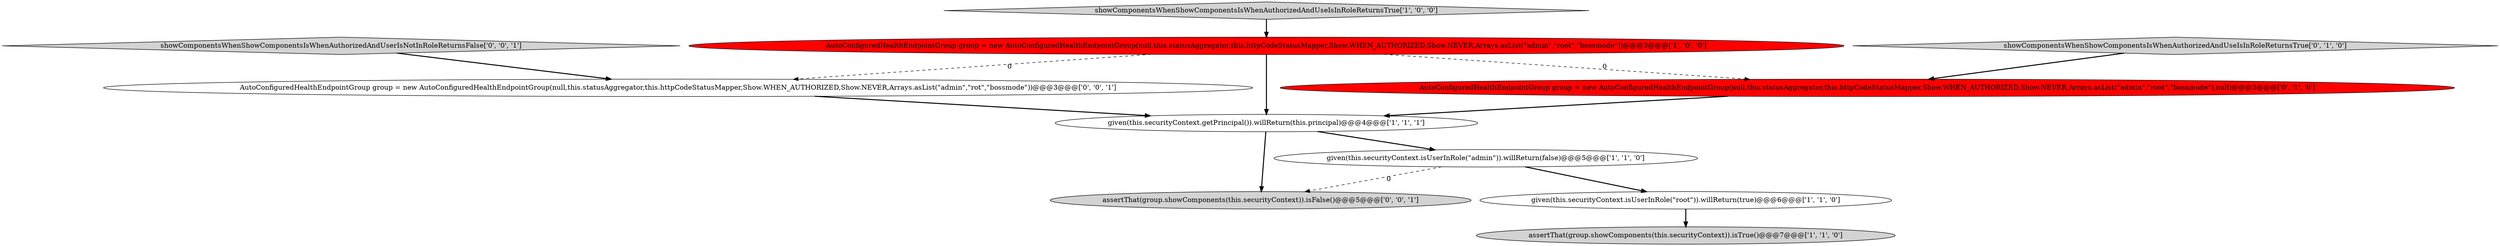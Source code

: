 digraph {
8 [style = filled, label = "AutoConfiguredHealthEndpointGroup group = new AutoConfiguredHealthEndpointGroup(null,this.statusAggregator,this.httpCodeStatusMapper,Show.WHEN_AUTHORIZED,Show.NEVER,Arrays.asList(\"admin\",\"rot\",\"bossmode\"))@@@3@@@['0', '0', '1']", fillcolor = white, shape = ellipse image = "AAA0AAABBB3BBB"];
6 [style = filled, label = "AutoConfiguredHealthEndpointGroup group = new AutoConfiguredHealthEndpointGroup(null,this.statusAggregator,this.httpCodeStatusMapper,Show.WHEN_AUTHORIZED,Show.NEVER,Arrays.asList(\"admin\",\"root\",\"bossmode\"),null)@@@3@@@['0', '1', '0']", fillcolor = red, shape = ellipse image = "AAA1AAABBB2BBB"];
3 [style = filled, label = "AutoConfiguredHealthEndpointGroup group = new AutoConfiguredHealthEndpointGroup(null,this.statusAggregator,this.httpCodeStatusMapper,Show.WHEN_AUTHORIZED,Show.NEVER,Arrays.asList(\"admin\",\"root\",\"bossmode\"))@@@3@@@['1', '0', '0']", fillcolor = red, shape = ellipse image = "AAA1AAABBB1BBB"];
1 [style = filled, label = "given(this.securityContext.getPrincipal()).willReturn(this.principal)@@@4@@@['1', '1', '1']", fillcolor = white, shape = ellipse image = "AAA0AAABBB1BBB"];
0 [style = filled, label = "assertThat(group.showComponents(this.securityContext)).isTrue()@@@7@@@['1', '1', '0']", fillcolor = lightgray, shape = ellipse image = "AAA0AAABBB1BBB"];
10 [style = filled, label = "assertThat(group.showComponents(this.securityContext)).isFalse()@@@5@@@['0', '0', '1']", fillcolor = lightgray, shape = ellipse image = "AAA0AAABBB3BBB"];
4 [style = filled, label = "showComponentsWhenShowComponentsIsWhenAuthorizedAndUseIsInRoleReturnsTrue['1', '0', '0']", fillcolor = lightgray, shape = diamond image = "AAA0AAABBB1BBB"];
5 [style = filled, label = "given(this.securityContext.isUserInRole(\"root\")).willReturn(true)@@@6@@@['1', '1', '0']", fillcolor = white, shape = ellipse image = "AAA0AAABBB1BBB"];
9 [style = filled, label = "showComponentsWhenShowComponentsIsWhenAuthorizedAndUserIsNotInRoleReturnsFalse['0', '0', '1']", fillcolor = lightgray, shape = diamond image = "AAA0AAABBB3BBB"];
7 [style = filled, label = "showComponentsWhenShowComponentsIsWhenAuthorizedAndUseIsInRoleReturnsTrue['0', '1', '0']", fillcolor = lightgray, shape = diamond image = "AAA0AAABBB2BBB"];
2 [style = filled, label = "given(this.securityContext.isUserInRole(\"admin\")).willReturn(false)@@@5@@@['1', '1', '0']", fillcolor = white, shape = ellipse image = "AAA0AAABBB1BBB"];
8->1 [style = bold, label=""];
6->1 [style = bold, label=""];
4->3 [style = bold, label=""];
3->8 [style = dashed, label="0"];
2->10 [style = dashed, label="0"];
1->2 [style = bold, label=""];
3->6 [style = dashed, label="0"];
5->0 [style = bold, label=""];
3->1 [style = bold, label=""];
1->10 [style = bold, label=""];
9->8 [style = bold, label=""];
7->6 [style = bold, label=""];
2->5 [style = bold, label=""];
}
